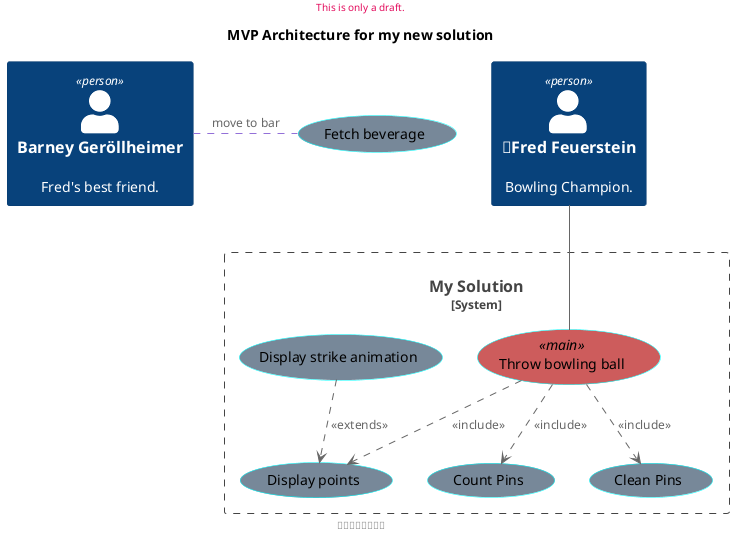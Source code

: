 @startuml

!include <C4/C4_Container.puml>
skinparam UseCase {
    BackgroundColor LightSlateGrey
    BackgroundColor<<main>> IndianRed
    BorderColor Cyan
}

title MVP Architecture for my new solution

' actor "Fred Feuerstein" as fred
' actor "Barney Geröllheimer" as barney

Person(fred, "👴Fred Feuerstein", "Bowling Champion.")
Person(barney, "Barney Geröllheimer", "Fred's best friend.")

System_Boundary(mysolution, "My Solution"){
    UseCase "Throw bowling ball" as bowl <<main>>
    UseCase "Clean Pins" as clear
    UseCase "Count Pins" as count
    UseCase "Display points" as display_score
    UseCase "Display strike animation" as strike
    ' Container(strike, "Strike Display", "MP4-Animation Service")
}

UseCase "Fetch beverage" as drinks

fred -- bowl
bowl ..> count : <<include>>
bowl ..> clear : <<include>>
bowl ..> display_score : <<include>>
strike ..> display_score : <<extends>>
barney - drinks #line:MediumPurple;Line.bold;Line.dashed : move to bar

'
' Meta infos below this please.
'


header
    <color: #e30b5c>This is only a draft.
endheader

footer
    🧡💛💚💙💜🤎🖤🤍
endfooter

@enduml